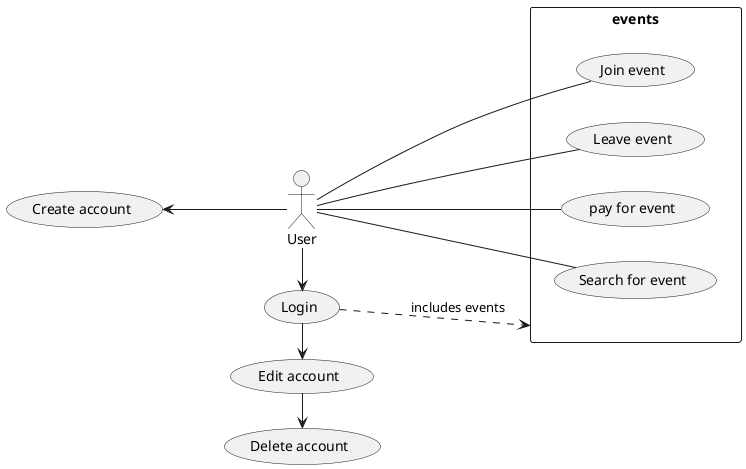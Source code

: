 @startuml

left to right direction
skinparam packageStyle rectangle
actor User
User -> (Login)
(Login) .> events : includes events
User -up-> (Create account)

(Login) -> (Edit account)
(Edit account) -> (Delete account)

rectangle events {
  User -- (Join event)
  User -- (Leave event)
  User -- (pay for event)
  User -- (Search for event)
}
@enduml